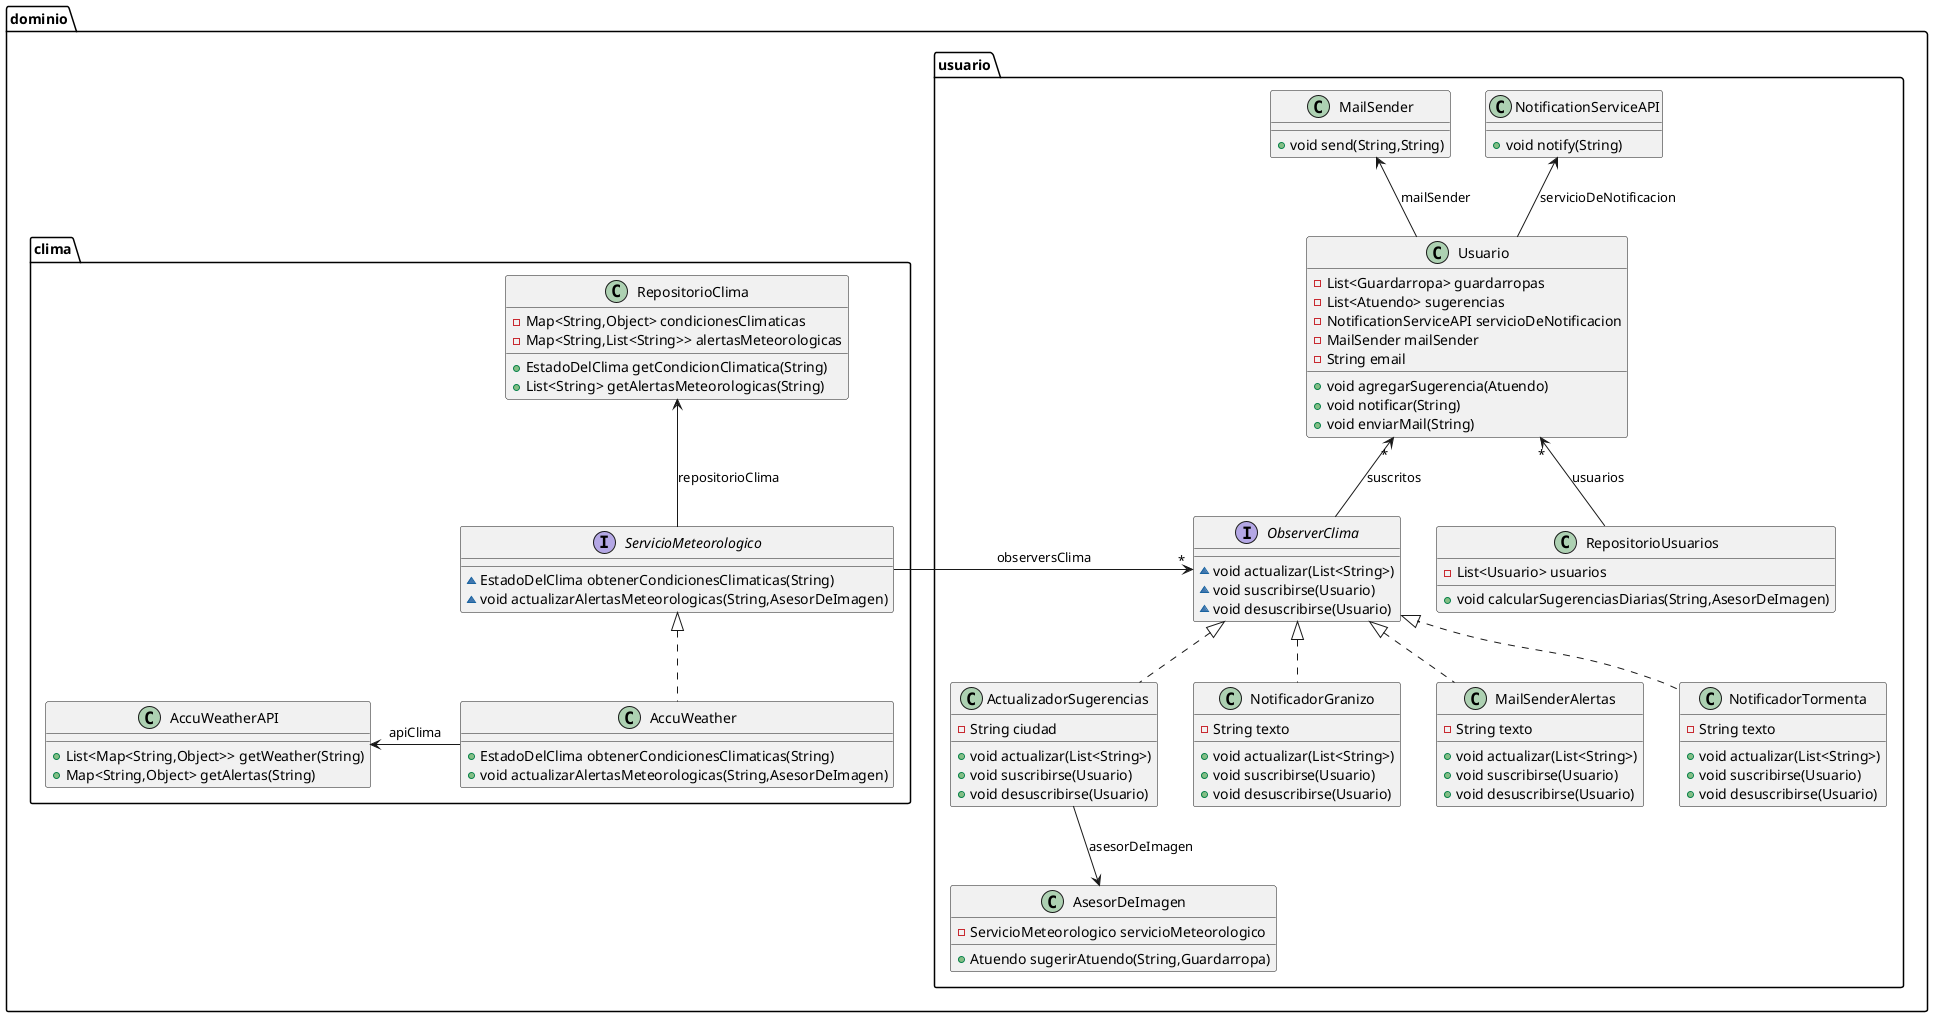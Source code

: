 @startuml

class dominio.usuario.NotificationServiceAPI {
+ void notify(String)
}
class dominio.usuario.ActualizadorSugerencias {
- String ciudad
+ void actualizar(List<String>)
+ void suscribirse(Usuario)
+ void desuscribirse(Usuario)
}
class dominio.usuario.Usuario {
- List<Guardarropa> guardarropas
- List<Atuendo> sugerencias
- NotificationServiceAPI servicioDeNotificacion
- MailSender mailSender
- String email
+ void agregarSugerencia(Atuendo)
+ void notificar(String)
+ void enviarMail(String)
}
class dominio.usuario.NotificadorGranizo {
- String texto
+ void actualizar(List<String>)
+ void suscribirse(Usuario)
+ void desuscribirse(Usuario)
}
interface dominio.usuario.ObserverClima {
~ void actualizar(List<String>)
~ void suscribirse(Usuario)
~ void desuscribirse(Usuario)
}
class dominio.usuario.MailSenderAlertas {
- String texto
+ void actualizar(List<String>)
+ void suscribirse(Usuario)
+ void desuscribirse(Usuario)
}
class dominio.clima.AccuWeatherAPI {
+ List<Map<String,Object>> getWeather(String)
+ Map<String,Object> getAlertas(String)
}
class dominio.usuario.AsesorDeImagen {
- ServicioMeteorologico servicioMeteorologico
+ Atuendo sugerirAtuendo(String,Guardarropa)
}
class dominio.usuario.RepositorioUsuarios {
- List<Usuario> usuarios
+ void calcularSugerenciasDiarias(String,AsesorDeImagen)
}
class dominio.clima.AccuWeather {
+ EstadoDelClima obtenerCondicionesClimaticas(String)
+ void actualizarAlertasMeteorologicas(String,AsesorDeImagen)
}
class dominio.clima.RepositorioClima {
- Map<String,Object> condicionesClimaticas
- Map<String,List<String>> alertasMeteorologicas
+ EstadoDelClima getCondicionClimatica(String)
+ List<String> getAlertasMeteorologicas(String)
}
interface dominio.clima.ServicioMeteorologico {
~ EstadoDelClima obtenerCondicionesClimaticas(String)
~ void actualizarAlertasMeteorologicas(String,AsesorDeImagen)
}
class dominio.usuario.NotificadorTormenta {
- String texto
+ void actualizar(List<String>)
+ void suscribirse(Usuario)
+ void desuscribirse(Usuario)
}
class dominio.usuario.MailSender {
+ void send(String,String)
}

dominio.clima.ServicioMeteorologico <|.. dominio.clima.AccuWeather
dominio.usuario.ObserverClima <|.. dominio.usuario.ActualizadorSugerencias
dominio.usuario.ObserverClima <|.. dominio.usuario.NotificadorGranizo
dominio.usuario.ObserverClima <|.. dominio.usuario.MailSenderAlertas
dominio.usuario.ObserverClima <|.. dominio.usuario.NotificadorTormenta
dominio.usuario.ObserverClima "*" <-left- dominio.clima.ServicioMeteorologico: observersClima
dominio.clima.RepositorioClima <-- dominio.clima.ServicioMeteorologico: repositorioClima
dominio.clima.AccuWeatherAPI <-right- dominio.clima.AccuWeather: apiClima
dominio.usuario.Usuario "*" <-- dominio.usuario.ObserverClima : suscritos
dominio.usuario.Usuario "*" <-- dominio.usuario.RepositorioUsuarios: usuarios
dominio.usuario.NotificationServiceAPI <-- dominio.usuario.Usuario: servicioDeNotificacion
dominio.usuario.MailSender <-- dominio.usuario.Usuario: mailSender
dominio.usuario.AsesorDeImagen <-up- dominio.usuario.ActualizadorSugerencias: asesorDeImagen
@enduml